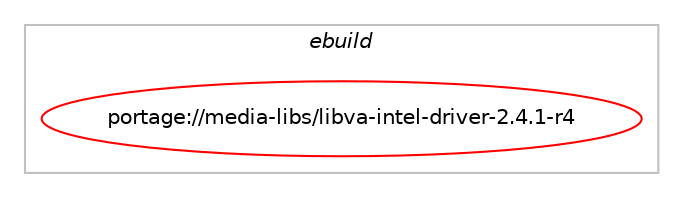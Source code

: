 digraph prolog {

# *************
# Graph options
# *************

newrank=true;
concentrate=true;
compound=true;
graph [rankdir=LR,fontname=Helvetica,fontsize=10,ranksep=1.5];#, ranksep=2.5, nodesep=0.2];
edge  [arrowhead=vee];
node  [fontname=Helvetica,fontsize=10];

# **********
# The ebuild
# **********

subgraph cluster_leftcol {
color=gray;
label=<<i>ebuild</i>>;
id [label="portage://media-libs/libva-intel-driver-2.4.1-r4", color=red, width=4, href="../media-libs/libva-intel-driver-2.4.1-r4.svg"];
}

# ****************
# The dependencies
# ****************

subgraph cluster_midcol {
color=gray;
label=<<i>dependencies</i>>;
subgraph cluster_compile {
fillcolor="#eeeeee";
style=filled;
label=<<i>compile</i>>;
# *** BEGIN UNKNOWN DEPENDENCY TYPE (TODO) ***
# id -> equal(use_conditional_group(positive,hybrid,portage://media-libs/libva-intel-driver-2.4.1-r4,[package_dependency(portage://media-libs/libva-intel-driver-2.4.1-r4,install,no,media-libs,intel-hybrid-codec-driver,greaterequal,[2.0.0,,,2.0.0],[],[use(optenable(X),none),use(optenable(wayland),none)])]))
# *** END UNKNOWN DEPENDENCY TYPE (TODO) ***

# *** BEGIN UNKNOWN DEPENDENCY TYPE (TODO) ***
# id -> equal(use_conditional_group(positive,wayland,portage://media-libs/libva-intel-driver-2.4.1-r4,[package_dependency(portage://media-libs/libva-intel-driver-2.4.1-r4,install,no,dev-libs,wayland,greaterequal,[1.11,,,1.11],[],[use(optenable(abi_x86_32),negative),use(optenable(abi_x86_64),negative),use(optenable(abi_x86_x32),negative),use(optenable(abi_mips_n32),negative),use(optenable(abi_mips_n64),negative),use(optenable(abi_mips_o32),negative),use(optenable(abi_s390_32),negative),use(optenable(abi_s390_64),negative)]),package_dependency(portage://media-libs/libva-intel-driver-2.4.1-r4,install,no,media-libs,mesa,greaterequal,[9.1.6,,,9.1.6],[],[use(enable(egl),positive),use(optenable(abi_x86_32),negative),use(optenable(abi_x86_64),negative),use(optenable(abi_x86_x32),negative),use(optenable(abi_mips_n32),negative),use(optenable(abi_mips_n64),negative),use(optenable(abi_mips_o32),negative),use(optenable(abi_s390_32),negative),use(optenable(abi_s390_64),negative)])]))
# *** END UNKNOWN DEPENDENCY TYPE (TODO) ***

# *** BEGIN UNKNOWN DEPENDENCY TYPE (TODO) ***
# id -> equal(package_dependency(portage://media-libs/libva-intel-driver-2.4.1-r4,install,no,media-libs,libva,greaterequal,[2.4.0,,,2.4.0],any_same_slot,[use(optenable(X),none),use(optenable(wayland),none),use(optenable(abi_x86_32),negative),use(optenable(abi_x86_64),negative),use(optenable(abi_x86_x32),negative),use(optenable(abi_mips_n32),negative),use(optenable(abi_mips_n64),negative),use(optenable(abi_mips_o32),negative),use(optenable(abi_s390_32),negative),use(optenable(abi_s390_64),negative)]))
# *** END UNKNOWN DEPENDENCY TYPE (TODO) ***

# *** BEGIN UNKNOWN DEPENDENCY TYPE (TODO) ***
# id -> equal(package_dependency(portage://media-libs/libva-intel-driver-2.4.1-r4,install,no,x11-libs,libdrm,greaterequal,[2.4.52,,,2.4.52],[],[use(enable(video_cards_intel),none),use(optenable(abi_x86_32),negative),use(optenable(abi_x86_64),negative),use(optenable(abi_x86_x32),negative),use(optenable(abi_mips_n32),negative),use(optenable(abi_mips_n64),negative),use(optenable(abi_mips_o32),negative),use(optenable(abi_s390_32),negative),use(optenable(abi_s390_64),negative)]))
# *** END UNKNOWN DEPENDENCY TYPE (TODO) ***

}
subgraph cluster_compileandrun {
fillcolor="#eeeeee";
style=filled;
label=<<i>compile and run</i>>;
}
subgraph cluster_run {
fillcolor="#eeeeee";
style=filled;
label=<<i>run</i>>;
# *** BEGIN UNKNOWN DEPENDENCY TYPE (TODO) ***
# id -> equal(use_conditional_group(positive,hybrid,portage://media-libs/libva-intel-driver-2.4.1-r4,[package_dependency(portage://media-libs/libva-intel-driver-2.4.1-r4,run,no,media-libs,intel-hybrid-codec-driver,greaterequal,[2.0.0,,,2.0.0],[],[use(optenable(X),none),use(optenable(wayland),none)])]))
# *** END UNKNOWN DEPENDENCY TYPE (TODO) ***

# *** BEGIN UNKNOWN DEPENDENCY TYPE (TODO) ***
# id -> equal(use_conditional_group(positive,wayland,portage://media-libs/libva-intel-driver-2.4.1-r4,[package_dependency(portage://media-libs/libva-intel-driver-2.4.1-r4,run,no,dev-libs,wayland,greaterequal,[1.11,,,1.11],[],[use(optenable(abi_x86_32),negative),use(optenable(abi_x86_64),negative),use(optenable(abi_x86_x32),negative),use(optenable(abi_mips_n32),negative),use(optenable(abi_mips_n64),negative),use(optenable(abi_mips_o32),negative),use(optenable(abi_s390_32),negative),use(optenable(abi_s390_64),negative)]),package_dependency(portage://media-libs/libva-intel-driver-2.4.1-r4,run,no,media-libs,mesa,greaterequal,[9.1.6,,,9.1.6],[],[use(enable(egl),positive),use(optenable(abi_x86_32),negative),use(optenable(abi_x86_64),negative),use(optenable(abi_x86_x32),negative),use(optenable(abi_mips_n32),negative),use(optenable(abi_mips_n64),negative),use(optenable(abi_mips_o32),negative),use(optenable(abi_s390_32),negative),use(optenable(abi_s390_64),negative)])]))
# *** END UNKNOWN DEPENDENCY TYPE (TODO) ***

# *** BEGIN UNKNOWN DEPENDENCY TYPE (TODO) ***
# id -> equal(package_dependency(portage://media-libs/libva-intel-driver-2.4.1-r4,run,no,media-libs,libva,greaterequal,[2.4.0,,,2.4.0],any_same_slot,[use(optenable(X),none),use(optenable(wayland),none),use(optenable(abi_x86_32),negative),use(optenable(abi_x86_64),negative),use(optenable(abi_x86_x32),negative),use(optenable(abi_mips_n32),negative),use(optenable(abi_mips_n64),negative),use(optenable(abi_mips_o32),negative),use(optenable(abi_s390_32),negative),use(optenable(abi_s390_64),negative)]))
# *** END UNKNOWN DEPENDENCY TYPE (TODO) ***

# *** BEGIN UNKNOWN DEPENDENCY TYPE (TODO) ***
# id -> equal(package_dependency(portage://media-libs/libva-intel-driver-2.4.1-r4,run,no,x11-libs,libdrm,greaterequal,[2.4.52,,,2.4.52],[],[use(enable(video_cards_intel),none),use(optenable(abi_x86_32),negative),use(optenable(abi_x86_64),negative),use(optenable(abi_x86_x32),negative),use(optenable(abi_mips_n32),negative),use(optenable(abi_mips_n64),negative),use(optenable(abi_mips_o32),negative),use(optenable(abi_s390_32),negative),use(optenable(abi_s390_64),negative)]))
# *** END UNKNOWN DEPENDENCY TYPE (TODO) ***

}
}

# **************
# The candidates
# **************

subgraph cluster_choices {
rank=same;
color=gray;
label=<<i>candidates</i>>;

}

}
